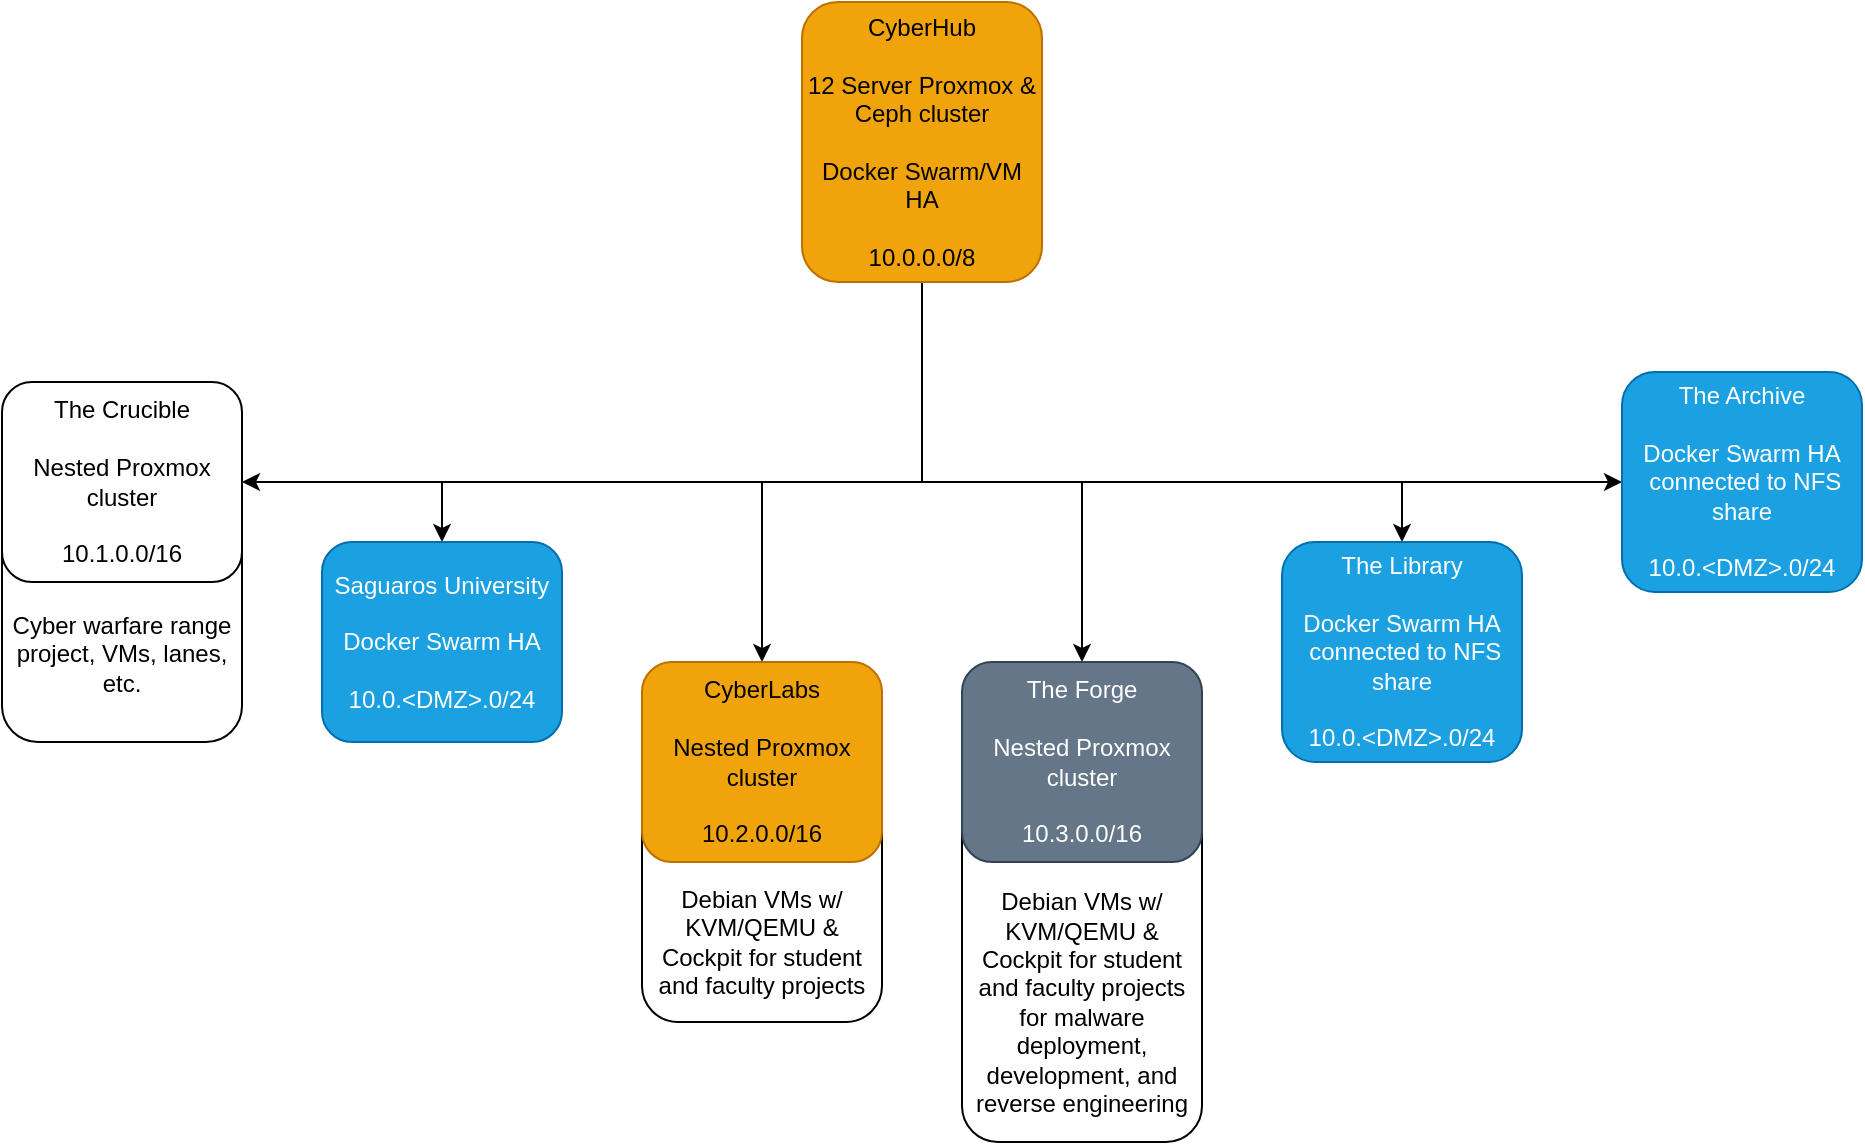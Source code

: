 <mxfile version="26.2.13">
  <diagram name="Architecture" id="e3Ai8gMik-X8V0o_sF5p">
    <mxGraphModel dx="1727" dy="1012" grid="1" gridSize="10" guides="1" tooltips="1" connect="1" arrows="1" fold="1" page="1" pageScale="1" pageWidth="850" pageHeight="1100" math="0" shadow="0">
      <root>
        <mxCell id="0" />
        <mxCell id="1" parent="0" />
        <mxCell id="YB7OQ-Qd0ModD7Y4unUk-3" value="&lt;div&gt;&lt;br&gt;&lt;/div&gt;&lt;div&gt;&lt;br&gt;&lt;/div&gt;&lt;div&gt;&lt;br&gt;&lt;/div&gt;&lt;div&gt;&lt;br&gt;&lt;/div&gt;&lt;div&gt;&lt;br&gt;&lt;/div&gt;&lt;div&gt;&lt;br&gt;&lt;/div&gt;&lt;div&gt;&lt;div&gt;&lt;br&gt;&lt;/div&gt;&lt;div&gt;Debian VMs w/ KVM/QEMU &amp;amp; Cockpit for student and faculty projects &lt;br&gt;&lt;/div&gt;for malware deployment, development, and reverse engineering&lt;/div&gt;" style="rounded=1;whiteSpace=wrap;html=1;" parent="1" vertex="1">
          <mxGeometry x="520" y="370" width="120" height="240" as="geometry" />
        </mxCell>
        <mxCell id="YB7OQ-Qd0ModD7Y4unUk-2" value="&lt;div&gt;&lt;br&gt;&lt;/div&gt;&lt;div&gt;&lt;br&gt;&lt;/div&gt;&lt;div&gt;&lt;br&gt;&lt;/div&gt;&lt;div&gt;&lt;br&gt;&lt;/div&gt;&lt;div&gt;&lt;br&gt;&lt;/div&gt;&lt;div&gt;&lt;br&gt;&lt;/div&gt;&lt;div&gt;&lt;br&gt;&lt;/div&gt;&lt;div&gt;Debian VMs w/ KVM/QEMU &amp;amp; Cockpit for student and faculty projects&lt;/div&gt;" style="rounded=1;whiteSpace=wrap;html=1;" parent="1" vertex="1">
          <mxGeometry x="360" y="370" width="120" height="180" as="geometry" />
        </mxCell>
        <mxCell id="YB7OQ-Qd0ModD7Y4unUk-1" value="&lt;div&gt;&lt;br&gt;&lt;/div&gt;&lt;div&gt;&lt;br&gt;&lt;/div&gt;&lt;div&gt;&lt;br&gt;&lt;/div&gt;&lt;div&gt;&lt;br&gt;&lt;/div&gt;&lt;div&gt;&lt;br&gt;&lt;/div&gt;&lt;div&gt;Cyber warfare range project, VMs, lanes, etc.&lt;/div&gt;" style="rounded=1;whiteSpace=wrap;html=1;" parent="1" vertex="1">
          <mxGeometry x="40" y="250" width="120" height="160" as="geometry" />
        </mxCell>
        <mxCell id="1q4zHtf4efZ3gYxEWWLb-16" style="edgeStyle=orthogonalEdgeStyle;rounded=0;orthogonalLoop=1;jettySize=auto;html=1;entryX=0.5;entryY=0;entryDx=0;entryDy=0;" parent="1" source="1q4zHtf4efZ3gYxEWWLb-1" target="1q4zHtf4efZ3gYxEWWLb-7" edge="1">
          <mxGeometry relative="1" as="geometry">
            <Array as="points">
              <mxPoint x="500" y="280" />
              <mxPoint x="420" y="280" />
            </Array>
          </mxGeometry>
        </mxCell>
        <mxCell id="1q4zHtf4efZ3gYxEWWLb-17" style="edgeStyle=orthogonalEdgeStyle;rounded=0;orthogonalLoop=1;jettySize=auto;html=1;entryX=0.5;entryY=0;entryDx=0;entryDy=0;" parent="1" source="1q4zHtf4efZ3gYxEWWLb-1" target="1q4zHtf4efZ3gYxEWWLb-13" edge="1">
          <mxGeometry relative="1" as="geometry">
            <Array as="points">
              <mxPoint x="500" y="280" />
              <mxPoint x="580" y="280" />
            </Array>
          </mxGeometry>
        </mxCell>
        <mxCell id="1q4zHtf4efZ3gYxEWWLb-18" style="edgeStyle=orthogonalEdgeStyle;rounded=0;orthogonalLoop=1;jettySize=auto;html=1;entryX=0.5;entryY=0;entryDx=0;entryDy=0;" parent="1" source="1q4zHtf4efZ3gYxEWWLb-1" target="1q4zHtf4efZ3gYxEWWLb-5" edge="1">
          <mxGeometry relative="1" as="geometry">
            <Array as="points">
              <mxPoint x="500" y="280" />
              <mxPoint x="740" y="280" />
            </Array>
          </mxGeometry>
        </mxCell>
        <mxCell id="1q4zHtf4efZ3gYxEWWLb-19" style="edgeStyle=orthogonalEdgeStyle;rounded=0;orthogonalLoop=1;jettySize=auto;html=1;entryX=0.5;entryY=0;entryDx=0;entryDy=0;" parent="1" source="1q4zHtf4efZ3gYxEWWLb-1" target="1q4zHtf4efZ3gYxEWWLb-4" edge="1">
          <mxGeometry relative="1" as="geometry">
            <Array as="points">
              <mxPoint x="500" y="280" />
              <mxPoint x="260" y="280" />
            </Array>
          </mxGeometry>
        </mxCell>
        <mxCell id="N6GnX_y61RD6BzlwsF4V-1" style="edgeStyle=orthogonalEdgeStyle;rounded=0;orthogonalLoop=1;jettySize=auto;html=1;entryX=0;entryY=0.5;entryDx=0;entryDy=0;" edge="1" parent="1" source="1q4zHtf4efZ3gYxEWWLb-1" target="1q4zHtf4efZ3gYxEWWLb-6">
          <mxGeometry relative="1" as="geometry">
            <Array as="points">
              <mxPoint x="500" y="280" />
            </Array>
          </mxGeometry>
        </mxCell>
        <mxCell id="N6GnX_y61RD6BzlwsF4V-2" style="edgeStyle=orthogonalEdgeStyle;rounded=0;orthogonalLoop=1;jettySize=auto;html=1;entryX=1;entryY=0.5;entryDx=0;entryDy=0;" edge="1" parent="1" source="1q4zHtf4efZ3gYxEWWLb-1" target="1q4zHtf4efZ3gYxEWWLb-2">
          <mxGeometry relative="1" as="geometry">
            <Array as="points">
              <mxPoint x="500" y="280" />
            </Array>
          </mxGeometry>
        </mxCell>
        <mxCell id="1q4zHtf4efZ3gYxEWWLb-1" value="&lt;div&gt;CyberHub&lt;/div&gt;&lt;div&gt;&lt;br&gt;&lt;/div&gt;&lt;div&gt;12 Server Proxmox &amp;amp; Ceph cluster&lt;/div&gt;&lt;div&gt;&lt;br&gt;&lt;/div&gt;&lt;div&gt;Docker Swarm/VM HA&lt;/div&gt;&lt;div&gt;&lt;br&gt;&lt;/div&gt;&lt;div&gt;10.0.0.0/8&lt;/div&gt;" style="rounded=1;whiteSpace=wrap;html=1;fillColor=#f0a30a;strokeColor=#BD7000;fontColor=#000000;" parent="1" vertex="1">
          <mxGeometry x="440" y="40" width="120" height="140" as="geometry" />
        </mxCell>
        <mxCell id="1q4zHtf4efZ3gYxEWWLb-2" value="&lt;div&gt;The Crucible&lt;/div&gt;&lt;div&gt;&lt;br&gt;&lt;/div&gt;&lt;div&gt;Nested Proxmox cluster&lt;/div&gt;&lt;div&gt;&lt;br&gt;&lt;/div&gt;&lt;div&gt;10.1.0.0/16&lt;/div&gt;" style="rounded=1;whiteSpace=wrap;html=1;fillColor=light-dark(#FFFFFF,#990000);strokeColor=light-dark(#000000,#990000);fontColor=light-dark(#000000,#000000);" parent="1" vertex="1">
          <mxGeometry x="40" y="230" width="120" height="100" as="geometry" />
        </mxCell>
        <mxCell id="1q4zHtf4efZ3gYxEWWLb-4" value="&lt;div&gt;Saguaros University&lt;/div&gt;&lt;div&gt;&lt;br&gt;&lt;/div&gt;&lt;div&gt;Docker Swarm HA&lt;/div&gt;&lt;div&gt;&lt;br&gt;&lt;/div&gt;&lt;div&gt;10.0.&amp;lt;DMZ&amp;gt;.0/24&lt;/div&gt;" style="rounded=1;whiteSpace=wrap;html=1;fillColor=#1ba1e2;strokeColor=#006EAF;fontColor=#ffffff;" parent="1" vertex="1">
          <mxGeometry x="200" y="310" width="120" height="100" as="geometry" />
        </mxCell>
        <mxCell id="1q4zHtf4efZ3gYxEWWLb-5" value="&lt;div&gt;The Library&lt;/div&gt;&lt;div&gt;&lt;br&gt;&lt;/div&gt;&lt;div&gt;&lt;div&gt;Docker Swarm HA&lt;/div&gt;&amp;nbsp;connected to NFS share&lt;/div&gt;&lt;div&gt;&lt;br&gt;&lt;/div&gt;&lt;div&gt;&lt;div&gt;10.0.&amp;lt;DMZ&amp;gt;.0/24&lt;/div&gt;&lt;/div&gt;" style="rounded=1;whiteSpace=wrap;html=1;fillColor=#1ba1e2;strokeColor=#006EAF;fontColor=#ffffff;" parent="1" vertex="1">
          <mxGeometry x="680" y="310" width="120" height="110" as="geometry" />
        </mxCell>
        <mxCell id="1q4zHtf4efZ3gYxEWWLb-6" value="&lt;div&gt;The Archive&lt;/div&gt;&lt;div&gt;&lt;br&gt;&lt;/div&gt;&lt;div&gt;&lt;div&gt;Docker Swarm HA&lt;/div&gt;&amp;nbsp;connected to NFS share&lt;/div&gt;&lt;div&gt;&lt;br&gt;&lt;/div&gt;&lt;div&gt;&lt;div&gt;10.0.&amp;lt;DMZ&amp;gt;.0/24&lt;/div&gt;&lt;/div&gt;" style="rounded=1;whiteSpace=wrap;html=1;fillColor=#1ba1e2;strokeColor=#006EAF;fontColor=#ffffff;" parent="1" vertex="1">
          <mxGeometry x="850" y="225" width="120" height="110" as="geometry" />
        </mxCell>
        <mxCell id="1q4zHtf4efZ3gYxEWWLb-7" value="&lt;div&gt;CyberLabs&lt;/div&gt;&lt;div&gt;&lt;br&gt;&lt;/div&gt;&lt;div&gt;Nested Proxmox cluster&lt;/div&gt;&lt;div&gt;&lt;br&gt;&lt;/div&gt;&lt;div&gt;10.2.0.0/16&lt;/div&gt;" style="rounded=1;whiteSpace=wrap;html=1;fillColor=#f0a30a;strokeColor=#BD7000;fontColor=#000000;" parent="1" vertex="1">
          <mxGeometry x="360" y="370" width="120" height="100" as="geometry" />
        </mxCell>
        <mxCell id="1q4zHtf4efZ3gYxEWWLb-13" value="&lt;div&gt;The Forge&lt;/div&gt;&lt;div&gt;&lt;br&gt;&lt;/div&gt;&lt;div&gt;Nested Proxmox cluster&lt;/div&gt;&lt;div&gt;&lt;br&gt;&lt;/div&gt;&lt;div&gt;&lt;div&gt;10.3.0.0/16&lt;/div&gt;&lt;/div&gt;" style="rounded=1;whiteSpace=wrap;html=1;fillColor=#647687;strokeColor=#314354;fontColor=#ffffff;" parent="1" vertex="1">
          <mxGeometry x="520" y="370" width="120" height="100" as="geometry" />
        </mxCell>
      </root>
    </mxGraphModel>
  </diagram>
</mxfile>
